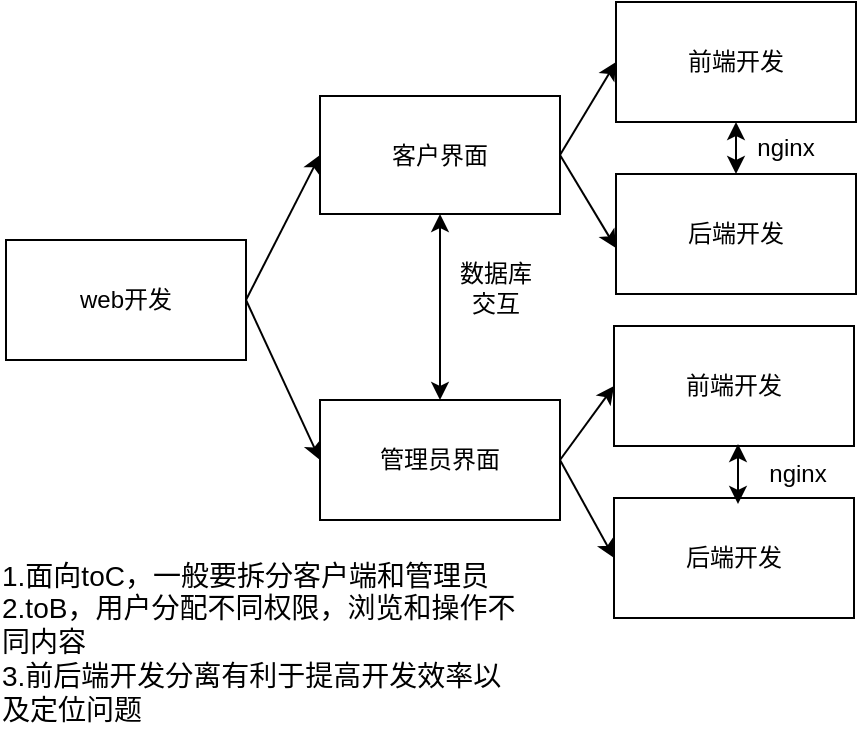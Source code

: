 <mxfile>
    <diagram id="YYqOi4Klwlf-4dC_CEkq" name="Page-2">
        <mxGraphModel dx="850" dy="424" grid="0" gridSize="10" guides="1" tooltips="1" connect="1" arrows="1" fold="1" page="1" pageScale="1" pageWidth="827" pageHeight="1169" background="none" math="0" shadow="0">
            <root>
                <mxCell id="2ExhwNMivMS8VfAEn1K8-0"/>
                <mxCell id="2ExhwNMivMS8VfAEn1K8-1" parent="2ExhwNMivMS8VfAEn1K8-0"/>
                <mxCell id="JN8HyGpcUDX5lB4dWKyv-2" style="edgeStyle=none;html=1;exitX=1;exitY=0.5;exitDx=0;exitDy=0;entryX=0;entryY=0.5;entryDx=0;entryDy=0;" edge="1" parent="2ExhwNMivMS8VfAEn1K8-1" source="T4moZk6ohesaiyXRU3Vr-0" target="JN8HyGpcUDX5lB4dWKyv-0">
                    <mxGeometry relative="1" as="geometry"/>
                </mxCell>
                <mxCell id="JN8HyGpcUDX5lB4dWKyv-3" style="edgeStyle=none;html=1;exitX=1;exitY=0.5;exitDx=0;exitDy=0;entryX=0;entryY=0.5;entryDx=0;entryDy=0;" edge="1" parent="2ExhwNMivMS8VfAEn1K8-1" source="T4moZk6ohesaiyXRU3Vr-0" target="JN8HyGpcUDX5lB4dWKyv-1">
                    <mxGeometry relative="1" as="geometry"/>
                </mxCell>
                <mxCell id="T4moZk6ohesaiyXRU3Vr-0" value="web开发" style="rounded=0;whiteSpace=wrap;html=1;" vertex="1" parent="2ExhwNMivMS8VfAEn1K8-1">
                    <mxGeometry x="151" y="275" width="120" height="60" as="geometry"/>
                </mxCell>
                <mxCell id="JN8HyGpcUDX5lB4dWKyv-8" style="edgeStyle=none;html=1;exitX=1;exitY=0.5;exitDx=0;exitDy=0;entryX=0;entryY=0.5;entryDx=0;entryDy=0;" edge="1" parent="2ExhwNMivMS8VfAEn1K8-1" source="JN8HyGpcUDX5lB4dWKyv-0" target="JN8HyGpcUDX5lB4dWKyv-4">
                    <mxGeometry relative="1" as="geometry"/>
                </mxCell>
                <mxCell id="JN8HyGpcUDX5lB4dWKyv-9" style="edgeStyle=none;html=1;exitX=1;exitY=0.5;exitDx=0;exitDy=0;entryX=0;entryY=0.617;entryDx=0;entryDy=0;entryPerimeter=0;" edge="1" parent="2ExhwNMivMS8VfAEn1K8-1" source="JN8HyGpcUDX5lB4dWKyv-0" target="JN8HyGpcUDX5lB4dWKyv-5">
                    <mxGeometry relative="1" as="geometry"/>
                </mxCell>
                <mxCell id="JN8HyGpcUDX5lB4dWKyv-0" value="客户界面" style="rounded=0;whiteSpace=wrap;html=1;" vertex="1" parent="2ExhwNMivMS8VfAEn1K8-1">
                    <mxGeometry x="308" y="203" width="120" height="59" as="geometry"/>
                </mxCell>
                <mxCell id="JN8HyGpcUDX5lB4dWKyv-10" style="edgeStyle=none;html=1;exitX=1;exitY=0.5;exitDx=0;exitDy=0;entryX=0;entryY=0.5;entryDx=0;entryDy=0;" edge="1" parent="2ExhwNMivMS8VfAEn1K8-1" source="JN8HyGpcUDX5lB4dWKyv-1" target="JN8HyGpcUDX5lB4dWKyv-6">
                    <mxGeometry relative="1" as="geometry"/>
                </mxCell>
                <mxCell id="JN8HyGpcUDX5lB4dWKyv-11" style="edgeStyle=none;html=1;exitX=1;exitY=0.5;exitDx=0;exitDy=0;entryX=0;entryY=0.5;entryDx=0;entryDy=0;" edge="1" parent="2ExhwNMivMS8VfAEn1K8-1" source="JN8HyGpcUDX5lB4dWKyv-1" target="JN8HyGpcUDX5lB4dWKyv-7">
                    <mxGeometry relative="1" as="geometry"/>
                </mxCell>
                <mxCell id="JN8HyGpcUDX5lB4dWKyv-1" value="管理员界面" style="rounded=0;whiteSpace=wrap;html=1;" vertex="1" parent="2ExhwNMivMS8VfAEn1K8-1">
                    <mxGeometry x="308" y="355" width="120" height="60" as="geometry"/>
                </mxCell>
                <mxCell id="JN8HyGpcUDX5lB4dWKyv-4" value="前端开发" style="rounded=0;whiteSpace=wrap;html=1;" vertex="1" parent="2ExhwNMivMS8VfAEn1K8-1">
                    <mxGeometry x="456" y="156" width="120" height="60" as="geometry"/>
                </mxCell>
                <mxCell id="JN8HyGpcUDX5lB4dWKyv-5" value="后端开发" style="rounded=0;whiteSpace=wrap;html=1;" vertex="1" parent="2ExhwNMivMS8VfAEn1K8-1">
                    <mxGeometry x="456" y="242" width="120" height="60" as="geometry"/>
                </mxCell>
                <mxCell id="JN8HyGpcUDX5lB4dWKyv-6" value="前端开发" style="rounded=0;whiteSpace=wrap;html=1;" vertex="1" parent="2ExhwNMivMS8VfAEn1K8-1">
                    <mxGeometry x="455" y="318" width="120" height="60" as="geometry"/>
                </mxCell>
                <mxCell id="JN8HyGpcUDX5lB4dWKyv-7" value="后端开发" style="rounded=0;whiteSpace=wrap;html=1;" vertex="1" parent="2ExhwNMivMS8VfAEn1K8-1">
                    <mxGeometry x="455" y="404" width="120" height="60" as="geometry"/>
                </mxCell>
                <mxCell id="JN8HyGpcUDX5lB4dWKyv-15" value="" style="endArrow=classic;startArrow=classic;html=1;entryX=0.5;entryY=1;entryDx=0;entryDy=0;exitX=0.5;exitY=0;exitDx=0;exitDy=0;" edge="1" parent="2ExhwNMivMS8VfAEn1K8-1" source="JN8HyGpcUDX5lB4dWKyv-1" target="JN8HyGpcUDX5lB4dWKyv-0">
                    <mxGeometry width="50" height="50" relative="1" as="geometry">
                        <mxPoint x="366" y="350" as="sourcePoint"/>
                        <mxPoint x="353" y="283" as="targetPoint"/>
                    </mxGeometry>
                </mxCell>
                <mxCell id="JN8HyGpcUDX5lB4dWKyv-16" value="数据库&lt;br&gt;交互" style="text;html=1;strokeColor=none;fillColor=none;align=center;verticalAlign=middle;whiteSpace=wrap;rounded=0;" vertex="1" parent="2ExhwNMivMS8VfAEn1K8-1">
                    <mxGeometry x="366" y="284" width="60" height="30" as="geometry"/>
                </mxCell>
                <mxCell id="JN8HyGpcUDX5lB4dWKyv-17" value="nginx" style="text;html=1;strokeColor=none;fillColor=none;align=center;verticalAlign=middle;whiteSpace=wrap;rounded=0;" vertex="1" parent="2ExhwNMivMS8VfAEn1K8-1">
                    <mxGeometry x="511" y="214" width="60" height="30" as="geometry"/>
                </mxCell>
                <mxCell id="JN8HyGpcUDX5lB4dWKyv-18" value="" style="endArrow=classic;startArrow=classic;html=1;entryX=0.5;entryY=1;entryDx=0;entryDy=0;exitX=0.5;exitY=0;exitDx=0;exitDy=0;" edge="1" parent="2ExhwNMivMS8VfAEn1K8-1" source="JN8HyGpcUDX5lB4dWKyv-5" target="JN8HyGpcUDX5lB4dWKyv-4">
                    <mxGeometry width="50" height="50" relative="1" as="geometry">
                        <mxPoint x="376" y="360" as="sourcePoint"/>
                        <mxPoint x="376" y="272" as="targetPoint"/>
                    </mxGeometry>
                </mxCell>
                <mxCell id="JN8HyGpcUDX5lB4dWKyv-19" value="nginx" style="text;html=1;strokeColor=none;fillColor=none;align=center;verticalAlign=middle;whiteSpace=wrap;rounded=0;" vertex="1" parent="2ExhwNMivMS8VfAEn1K8-1">
                    <mxGeometry x="517" y="377" width="60" height="30" as="geometry"/>
                </mxCell>
                <mxCell id="JN8HyGpcUDX5lB4dWKyv-21" value="" style="endArrow=classic;startArrow=classic;html=1;entryX=0;entryY=0;entryDx=0;entryDy=0;exitX=0;exitY=1;exitDx=0;exitDy=0;" edge="1" parent="2ExhwNMivMS8VfAEn1K8-1" source="JN8HyGpcUDX5lB4dWKyv-19" target="JN8HyGpcUDX5lB4dWKyv-19">
                    <mxGeometry width="50" height="50" relative="1" as="geometry">
                        <mxPoint x="376" y="360" as="sourcePoint"/>
                        <mxPoint x="376" y="272" as="targetPoint"/>
                    </mxGeometry>
                </mxCell>
                <mxCell id="JN8HyGpcUDX5lB4dWKyv-22" value="&lt;div style=&quot;text-align: left&quot;&gt;&lt;span&gt;&lt;font style=&quot;font-size: 14px&quot;&gt;1.面向toC，一般要拆分客户端和管理员&lt;/font&gt;&lt;/span&gt;&lt;/div&gt;&lt;div style=&quot;text-align: left&quot;&gt;&lt;span&gt;&lt;font style=&quot;font-size: 14px&quot;&gt;2.toB，用户分配不同权限，浏览和操作不同内容&lt;/font&gt;&lt;/span&gt;&lt;/div&gt;&lt;div style=&quot;text-align: left&quot;&gt;&lt;span&gt;&lt;font style=&quot;font-size: 14px&quot;&gt;3.前后端开发分离有利于提高开发效率以及定位问题&lt;/font&gt;&lt;/span&gt;&lt;/div&gt;" style="text;html=1;strokeColor=none;fillColor=none;align=center;verticalAlign=middle;whiteSpace=wrap;rounded=0;" vertex="1" parent="2ExhwNMivMS8VfAEn1K8-1">
                    <mxGeometry x="148" y="426" width="259" height="99" as="geometry"/>
                </mxCell>
            </root>
        </mxGraphModel>
    </diagram>
</mxfile>